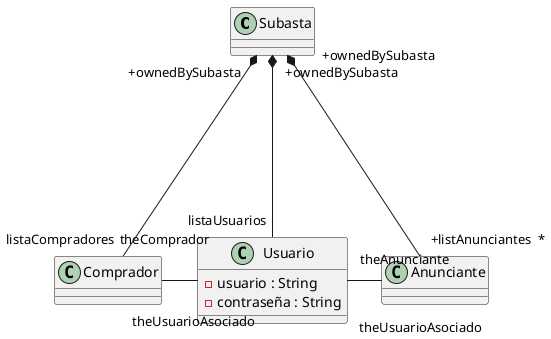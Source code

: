 @startuml
'https://plantuml.com/class-diagram


Class Subasta {
}

Class Anunciante{}

Class Usuario{
    -usuario : String
    -contraseña : String
}

Class Comprador{}

Subasta "+ownedBySubasta" *---- "listaUsuarios" Usuario

Usuario "theUsuarioAsociado"  -left- "       theComprador"  Comprador

Subasta "+ownedBySubasta  " *---- "+listAnunciantes  *" Anunciante

Subasta "+ownedBySubasta" *---- "listaCompradores" Comprador

Usuario " theUsuarioAsociado" -right- " theAnunciante"  Anunciante




@enduml